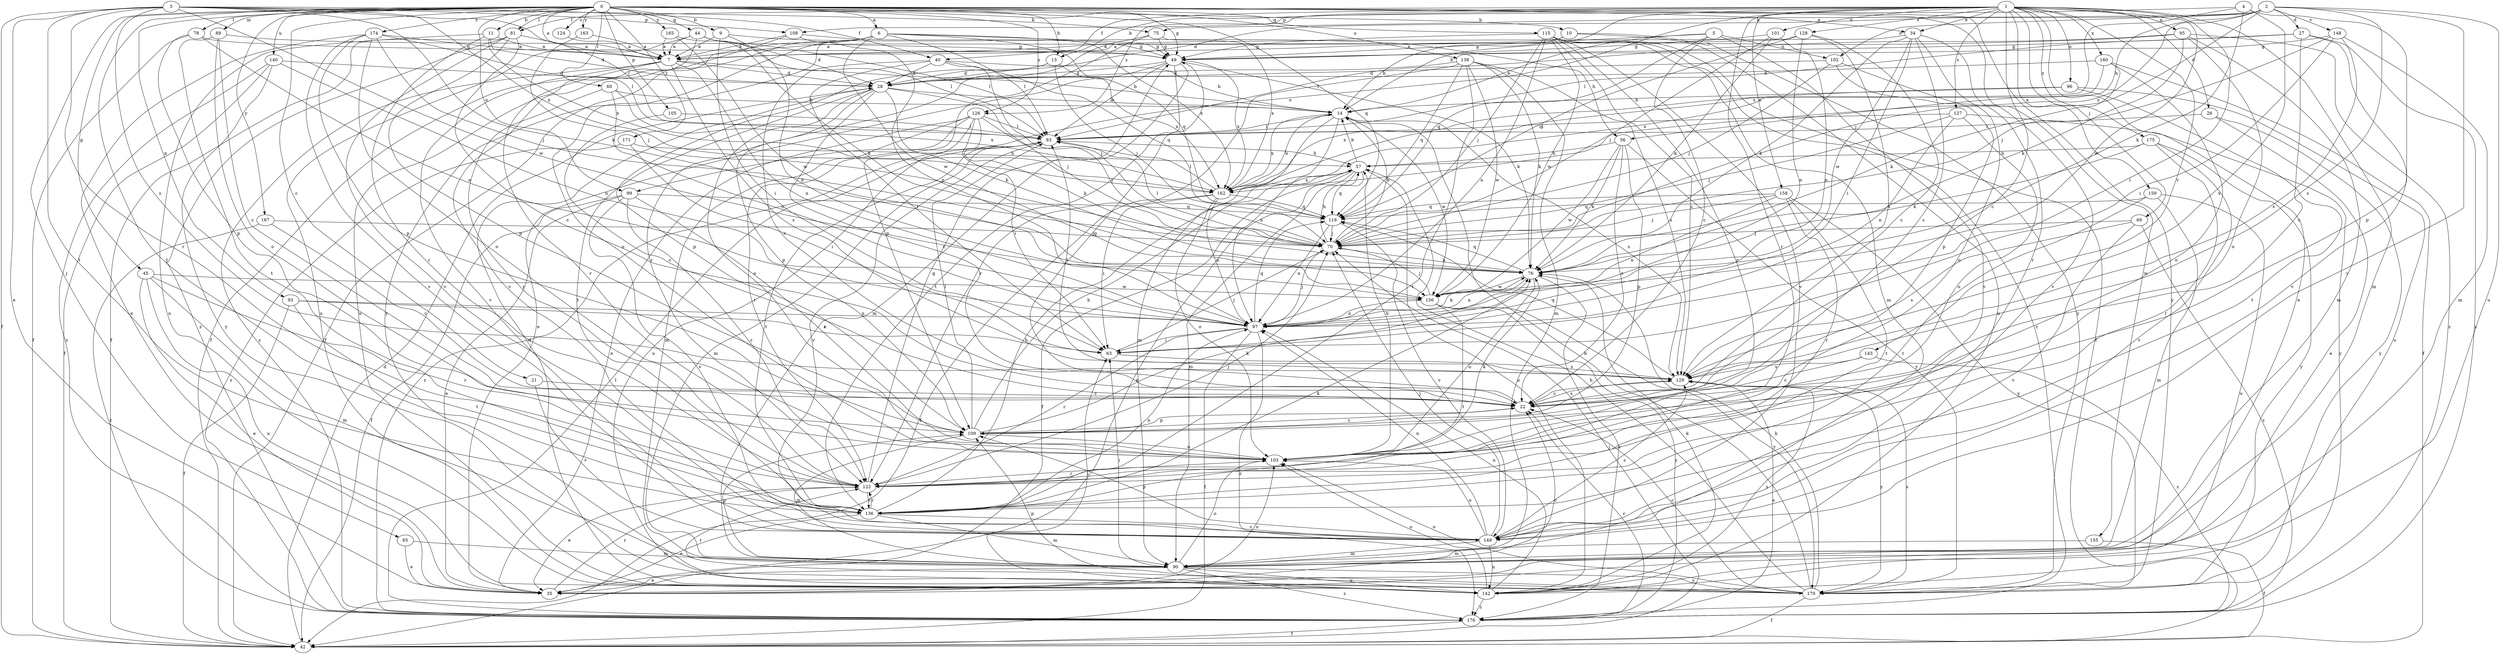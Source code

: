 strict digraph  {
0;
1;
2;
3;
4;
5;
6;
7;
9;
10;
11;
13;
14;
21;
22;
26;
27;
28;
34;
35;
40;
42;
44;
45;
49;
56;
57;
60;
63;
65;
69;
70;
75;
76;
78;
81;
83;
89;
90;
93;
95;
96;
97;
99;
101;
102;
103;
105;
108;
109;
115;
116;
122;
124;
126;
127;
128;
129;
136;
138;
140;
142;
143;
148;
149;
155;
156;
158;
159;
160;
162;
163;
165;
167;
170;
171;
174;
175;
176;
0 -> 6  [label=a];
0 -> 7  [label=a];
0 -> 9  [label=b];
0 -> 10  [label=b];
0 -> 11  [label=b];
0 -> 13  [label=b];
0 -> 21  [label=c];
0 -> 34  [label=e];
0 -> 44  [label=g];
0 -> 45  [label=g];
0 -> 49  [label=g];
0 -> 60  [label=i];
0 -> 65  [label=j];
0 -> 78  [label=l];
0 -> 81  [label=l];
0 -> 89  [label=m];
0 -> 93  [label=n];
0 -> 99  [label=o];
0 -> 105  [label=p];
0 -> 115  [label=q];
0 -> 116  [label=q];
0 -> 124  [label=s];
0 -> 126  [label=s];
0 -> 136  [label=t];
0 -> 138  [label=u];
0 -> 140  [label=u];
0 -> 155  [label=w];
0 -> 163  [label=y];
0 -> 165  [label=y];
0 -> 167  [label=y];
0 -> 170  [label=y];
0 -> 171  [label=z];
0 -> 174  [label=z];
1 -> 13  [label=b];
1 -> 14  [label=b];
1 -> 22  [label=c];
1 -> 26  [label=d];
1 -> 34  [label=e];
1 -> 35  [label=e];
1 -> 40  [label=f];
1 -> 63  [label=i];
1 -> 69  [label=j];
1 -> 81  [label=l];
1 -> 90  [label=m];
1 -> 95  [label=n];
1 -> 96  [label=n];
1 -> 99  [label=o];
1 -> 101  [label=o];
1 -> 122  [label=r];
1 -> 126  [label=s];
1 -> 127  [label=s];
1 -> 128  [label=s];
1 -> 143  [label=v];
1 -> 156  [label=w];
1 -> 158  [label=x];
1 -> 159  [label=x];
1 -> 160  [label=x];
1 -> 175  [label=z];
2 -> 27  [label=d];
2 -> 28  [label=d];
2 -> 56  [label=h];
2 -> 70  [label=j];
2 -> 75  [label=k];
2 -> 102  [label=o];
2 -> 129  [label=s];
2 -> 142  [label=u];
2 -> 148  [label=v];
2 -> 149  [label=v];
2 -> 162  [label=x];
3 -> 35  [label=e];
3 -> 40  [label=f];
3 -> 42  [label=f];
3 -> 75  [label=k];
3 -> 76  [label=k];
3 -> 83  [label=l];
3 -> 108  [label=p];
3 -> 122  [label=r];
3 -> 129  [label=s];
3 -> 136  [label=t];
3 -> 156  [label=w];
3 -> 162  [label=x];
4 -> 76  [label=k];
4 -> 108  [label=p];
4 -> 109  [label=p];
4 -> 129  [label=s];
4 -> 162  [label=x];
5 -> 14  [label=b];
5 -> 22  [label=c];
5 -> 49  [label=g];
5 -> 102  [label=o];
5 -> 116  [label=q];
5 -> 149  [label=v];
6 -> 49  [label=g];
6 -> 83  [label=l];
6 -> 103  [label=o];
6 -> 116  [label=q];
6 -> 142  [label=u];
6 -> 149  [label=v];
6 -> 156  [label=w];
6 -> 162  [label=x];
6 -> 170  [label=y];
7 -> 14  [label=b];
7 -> 28  [label=d];
7 -> 97  [label=n];
7 -> 122  [label=r];
7 -> 129  [label=s];
7 -> 149  [label=v];
7 -> 176  [label=z];
9 -> 7  [label=a];
9 -> 56  [label=h];
9 -> 63  [label=i];
9 -> 97  [label=n];
10 -> 7  [label=a];
10 -> 14  [label=b];
10 -> 142  [label=u];
10 -> 170  [label=y];
11 -> 7  [label=a];
11 -> 28  [label=d];
11 -> 122  [label=r];
11 -> 142  [label=u];
11 -> 162  [label=x];
13 -> 28  [label=d];
13 -> 70  [label=j];
13 -> 109  [label=p];
13 -> 162  [label=x];
14 -> 83  [label=l];
14 -> 90  [label=m];
14 -> 97  [label=n];
14 -> 129  [label=s];
14 -> 156  [label=w];
14 -> 162  [label=x];
21 -> 22  [label=c];
21 -> 149  [label=v];
22 -> 49  [label=g];
22 -> 109  [label=p];
22 -> 129  [label=s];
26 -> 35  [label=e];
26 -> 83  [label=l];
26 -> 170  [label=y];
27 -> 22  [label=c];
27 -> 49  [label=g];
27 -> 83  [label=l];
27 -> 149  [label=v];
27 -> 176  [label=z];
28 -> 14  [label=b];
28 -> 22  [label=c];
28 -> 70  [label=j];
28 -> 76  [label=k];
28 -> 103  [label=o];
28 -> 109  [label=p];
28 -> 136  [label=t];
34 -> 7  [label=a];
34 -> 22  [label=c];
34 -> 63  [label=i];
34 -> 76  [label=k];
34 -> 122  [label=r];
34 -> 149  [label=v];
34 -> 156  [label=w];
35 -> 22  [label=c];
35 -> 103  [label=o];
35 -> 122  [label=r];
40 -> 14  [label=b];
40 -> 22  [label=c];
40 -> 28  [label=d];
40 -> 63  [label=i];
40 -> 70  [label=j];
40 -> 116  [label=q];
42 -> 28  [label=d];
42 -> 70  [label=j];
44 -> 7  [label=a];
44 -> 28  [label=d];
44 -> 42  [label=f];
44 -> 76  [label=k];
44 -> 83  [label=l];
44 -> 142  [label=u];
45 -> 35  [label=e];
45 -> 90  [label=m];
45 -> 122  [label=r];
45 -> 142  [label=u];
45 -> 156  [label=w];
49 -> 28  [label=d];
49 -> 35  [label=e];
49 -> 76  [label=k];
49 -> 83  [label=l];
49 -> 90  [label=m];
49 -> 136  [label=t];
49 -> 162  [label=x];
56 -> 22  [label=c];
56 -> 57  [label=h];
56 -> 76  [label=k];
56 -> 109  [label=p];
56 -> 156  [label=w];
56 -> 170  [label=y];
57 -> 14  [label=b];
57 -> 35  [label=e];
57 -> 42  [label=f];
57 -> 90  [label=m];
57 -> 116  [label=q];
57 -> 142  [label=u];
57 -> 162  [label=x];
60 -> 14  [label=b];
60 -> 97  [label=n];
60 -> 122  [label=r];
60 -> 162  [label=x];
63 -> 70  [label=j];
63 -> 129  [label=s];
65 -> 35  [label=e];
65 -> 90  [label=m];
69 -> 70  [label=j];
69 -> 129  [label=s];
69 -> 149  [label=v];
69 -> 176  [label=z];
70 -> 14  [label=b];
70 -> 57  [label=h];
70 -> 76  [label=k];
70 -> 83  [label=l];
75 -> 49  [label=g];
75 -> 109  [label=p];
75 -> 122  [label=r];
75 -> 162  [label=x];
76 -> 97  [label=n];
76 -> 103  [label=o];
76 -> 116  [label=q];
76 -> 156  [label=w];
76 -> 176  [label=z];
78 -> 42  [label=f];
78 -> 49  [label=g];
78 -> 97  [label=n];
78 -> 109  [label=p];
81 -> 7  [label=a];
81 -> 22  [label=c];
81 -> 42  [label=f];
81 -> 109  [label=p];
81 -> 149  [label=v];
81 -> 176  [label=z];
83 -> 57  [label=h];
83 -> 90  [label=m];
83 -> 136  [label=t];
83 -> 149  [label=v];
83 -> 176  [label=z];
89 -> 22  [label=c];
89 -> 49  [label=g];
89 -> 103  [label=o];
89 -> 136  [label=t];
90 -> 35  [label=e];
90 -> 63  [label=i];
90 -> 103  [label=o];
90 -> 109  [label=p];
90 -> 142  [label=u];
90 -> 170  [label=y];
90 -> 176  [label=z];
93 -> 42  [label=f];
93 -> 63  [label=i];
93 -> 97  [label=n];
93 -> 136  [label=t];
95 -> 7  [label=a];
95 -> 76  [label=k];
95 -> 83  [label=l];
95 -> 90  [label=m];
95 -> 103  [label=o];
95 -> 176  [label=z];
96 -> 14  [label=b];
96 -> 136  [label=t];
96 -> 142  [label=u];
96 -> 162  [label=x];
97 -> 42  [label=f];
97 -> 63  [label=i];
97 -> 70  [label=j];
97 -> 76  [label=k];
97 -> 116  [label=q];
97 -> 122  [label=r];
97 -> 176  [label=z];
99 -> 35  [label=e];
99 -> 42  [label=f];
99 -> 103  [label=o];
99 -> 116  [label=q];
99 -> 122  [label=r];
99 -> 149  [label=v];
101 -> 49  [label=g];
101 -> 70  [label=j];
101 -> 76  [label=k];
101 -> 97  [label=n];
102 -> 28  [label=d];
102 -> 70  [label=j];
102 -> 103  [label=o];
102 -> 109  [label=p];
103 -> 57  [label=h];
103 -> 76  [label=k];
103 -> 122  [label=r];
105 -> 22  [label=c];
105 -> 83  [label=l];
108 -> 7  [label=a];
108 -> 42  [label=f];
108 -> 49  [label=g];
108 -> 97  [label=n];
109 -> 22  [label=c];
109 -> 57  [label=h];
109 -> 76  [label=k];
109 -> 83  [label=l];
109 -> 90  [label=m];
109 -> 103  [label=o];
115 -> 42  [label=f];
115 -> 49  [label=g];
115 -> 70  [label=j];
115 -> 90  [label=m];
115 -> 97  [label=n];
115 -> 122  [label=r];
115 -> 129  [label=s];
115 -> 149  [label=v];
115 -> 156  [label=w];
115 -> 176  [label=z];
116 -> 70  [label=j];
116 -> 97  [label=n];
116 -> 149  [label=v];
122 -> 35  [label=e];
122 -> 49  [label=g];
122 -> 70  [label=j];
122 -> 136  [label=t];
124 -> 7  [label=a];
126 -> 35  [label=e];
126 -> 63  [label=i];
126 -> 70  [label=j];
126 -> 76  [label=k];
126 -> 83  [label=l];
126 -> 90  [label=m];
126 -> 122  [label=r];
126 -> 142  [label=u];
127 -> 70  [label=j];
127 -> 83  [label=l];
127 -> 97  [label=n];
127 -> 103  [label=o];
127 -> 170  [label=y];
128 -> 7  [label=a];
128 -> 22  [label=c];
128 -> 97  [label=n];
128 -> 116  [label=q];
128 -> 129  [label=s];
129 -> 22  [label=c];
129 -> 83  [label=l];
129 -> 116  [label=q];
129 -> 170  [label=y];
136 -> 35  [label=e];
136 -> 57  [label=h];
136 -> 76  [label=k];
136 -> 90  [label=m];
136 -> 97  [label=n];
136 -> 122  [label=r];
136 -> 149  [label=v];
138 -> 28  [label=d];
138 -> 76  [label=k];
138 -> 90  [label=m];
138 -> 116  [label=q];
138 -> 122  [label=r];
138 -> 129  [label=s];
138 -> 136  [label=t];
138 -> 156  [label=w];
140 -> 28  [label=d];
140 -> 42  [label=f];
140 -> 97  [label=n];
140 -> 170  [label=y];
140 -> 176  [label=z];
142 -> 28  [label=d];
142 -> 63  [label=i];
142 -> 76  [label=k];
142 -> 97  [label=n];
142 -> 103  [label=o];
142 -> 129  [label=s];
142 -> 176  [label=z];
143 -> 22  [label=c];
143 -> 129  [label=s];
143 -> 176  [label=z];
148 -> 49  [label=g];
148 -> 63  [label=i];
148 -> 70  [label=j];
148 -> 90  [label=m];
148 -> 129  [label=s];
149 -> 70  [label=j];
149 -> 90  [label=m];
149 -> 97  [label=n];
149 -> 103  [label=o];
149 -> 109  [label=p];
149 -> 129  [label=s];
149 -> 142  [label=u];
155 -> 42  [label=f];
155 -> 90  [label=m];
156 -> 70  [label=j];
156 -> 97  [label=n];
156 -> 136  [label=t];
156 -> 170  [label=y];
156 -> 176  [label=z];
158 -> 70  [label=j];
158 -> 97  [label=n];
158 -> 116  [label=q];
158 -> 122  [label=r];
158 -> 136  [label=t];
158 -> 170  [label=y];
159 -> 90  [label=m];
159 -> 116  [label=q];
159 -> 136  [label=t];
159 -> 142  [label=u];
160 -> 28  [label=d];
160 -> 42  [label=f];
160 -> 76  [label=k];
160 -> 103  [label=o];
160 -> 162  [label=x];
162 -> 14  [label=b];
162 -> 42  [label=f];
162 -> 63  [label=i];
162 -> 83  [label=l];
162 -> 97  [label=n];
162 -> 103  [label=o];
162 -> 116  [label=q];
163 -> 7  [label=a];
163 -> 70  [label=j];
165 -> 7  [label=a];
165 -> 83  [label=l];
165 -> 156  [label=w];
167 -> 22  [label=c];
167 -> 70  [label=j];
167 -> 176  [label=z];
170 -> 14  [label=b];
170 -> 22  [label=c];
170 -> 42  [label=f];
170 -> 57  [label=h];
170 -> 76  [label=k];
170 -> 103  [label=o];
170 -> 109  [label=p];
170 -> 122  [label=r];
170 -> 129  [label=s];
171 -> 57  [label=h];
171 -> 63  [label=i];
171 -> 176  [label=z];
174 -> 7  [label=a];
174 -> 35  [label=e];
174 -> 70  [label=j];
174 -> 83  [label=l];
174 -> 103  [label=o];
174 -> 109  [label=p];
174 -> 149  [label=v];
175 -> 57  [label=h];
175 -> 76  [label=k];
175 -> 122  [label=r];
175 -> 149  [label=v];
175 -> 170  [label=y];
176 -> 22  [label=c];
176 -> 42  [label=f];
176 -> 83  [label=l];
176 -> 129  [label=s];
}
